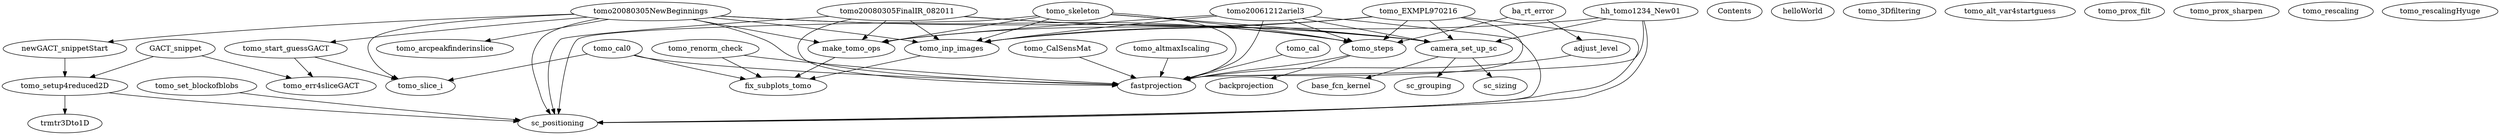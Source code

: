 /* Created by mdot for Matlab */
digraph m2html {
  GACT_snippet -> tomo_err4sliceGACT;
  GACT_snippet -> tomo_setup4reduced2D;
  adjust_level -> fastprojection;
  ba_rt_error -> adjust_level;
  ba_rt_error -> tomo_steps;
  camera_set_up_sc -> base_fcn_kernel;
  camera_set_up_sc -> sc_grouping;
  camera_set_up_sc -> sc_sizing;
  hh_tomo1234_New01 -> camera_set_up_sc;
  hh_tomo1234_New01 -> fastprojection;
  hh_tomo1234_New01 -> sc_positioning;
  hh_tomo1234_New01 -> tomo_inp_images;
  make_tomo_ops -> fix_subplots_tomo;
  newGACT_snippetStart -> tomo_setup4reduced2D;
  tomo20061212ariel3 -> camera_set_up_sc;
  tomo20061212ariel3 -> fastprojection;
  tomo20061212ariel3 -> make_tomo_ops;
  tomo20061212ariel3 -> sc_positioning;
  tomo20061212ariel3 -> tomo_inp_images;
  tomo20061212ariel3 -> tomo_steps;
  tomo20080305FinalIR_082011 -> camera_set_up_sc;
  tomo20080305FinalIR_082011 -> fastprojection;
  tomo20080305FinalIR_082011 -> make_tomo_ops;
  tomo20080305FinalIR_082011 -> sc_positioning;
  tomo20080305FinalIR_082011 -> tomo_inp_images;
  tomo20080305FinalIR_082011 -> tomo_steps;
  tomo20080305NewBeginnings -> camera_set_up_sc;
  tomo20080305NewBeginnings -> fastprojection;
  tomo20080305NewBeginnings -> make_tomo_ops;
  tomo20080305NewBeginnings -> newGACT_snippetStart;
  tomo20080305NewBeginnings -> sc_positioning;
  tomo20080305NewBeginnings -> tomo_arcpeakfinderinslice;
  tomo20080305NewBeginnings -> tomo_inp_images;
  tomo20080305NewBeginnings -> tomo_slice_i;
  tomo20080305NewBeginnings -> tomo_start_guessGACT;
  tomo20080305NewBeginnings -> tomo_steps;
  tomo_CalSensMat -> fastprojection;
  tomo_EXMPL970216 -> camera_set_up_sc;
  tomo_EXMPL970216 -> fastprojection;
  tomo_EXMPL970216 -> make_tomo_ops;
  tomo_EXMPL970216 -> sc_positioning;
  tomo_EXMPL970216 -> tomo_inp_images;
  tomo_EXMPL970216 -> tomo_steps;
  tomo_altmaxIscaling -> fastprojection;
  tomo_cal -> fastprojection;
  tomo_cal0 -> fastprojection;
  tomo_cal0 -> fix_subplots_tomo;
  tomo_cal0 -> tomo_slice_i;
  tomo_inp_images -> fix_subplots_tomo;
  tomo_renorm_check -> fastprojection;
  tomo_renorm_check -> fix_subplots_tomo;
  tomo_set_blockofblobs -> sc_positioning;
  tomo_setup4reduced2D -> sc_positioning;
  tomo_setup4reduced2D -> trmtr3Dto1D;
  tomo_skeleton -> camera_set_up_sc;
  tomo_skeleton -> fastprojection;
  tomo_skeleton -> make_tomo_ops;
  tomo_skeleton -> sc_positioning;
  tomo_skeleton -> tomo_inp_images;
  tomo_skeleton -> tomo_steps;
  tomo_start_guessGACT -> tomo_err4sliceGACT;
  tomo_start_guessGACT -> tomo_slice_i;
  tomo_steps -> backprojection;
  tomo_steps -> fastprojection;

  Contents [URL="Contents.html"];
  GACT_snippet [URL="GACT_snippet.html"];
  adjust_level [URL="adjust_level.html"];
  ba_rt_error [URL="ba_rt_error.html"];
  backprojection [URL="backprojection.html"];
  base_fcn_kernel [URL="base_fcn_kernel.html"];
  camera_set_up_sc [URL="camera_set_up_sc.html"];
  fastprojection [URL="fastprojection.html"];
  fix_subplots_tomo [URL="fix_subplots_tomo.html"];
  helloWorld [URL="helloWorld.html"];
  hh_tomo1234_New01 [URL="hh_tomo1234_New01.html"];
  make_tomo_ops [URL="make_tomo_ops.html"];
  newGACT_snippetStart [URL="newGACT_snippetStart.html"];
  sc_grouping [URL="sc_grouping.html"];
  sc_positioning [URL="sc_positioning.html"];
  sc_sizing [URL="sc_sizing.html"];
  tomo20061212ariel3 [URL="tomo20061212ariel3.html"];
  tomo20080305FinalIR_082011 [URL="tomo20080305FinalIR_082011.html"];
  tomo20080305NewBeginnings [URL="tomo20080305NewBeginnings.html"];
  tomo_3Dfiltering [URL="tomo_3Dfiltering.html"];
  tomo_CalSensMat [URL="tomo_CalSensMat.html"];
  tomo_EXMPL970216 [URL="tomo_EXMPL970216.html"];
  tomo_alt_var4startguess [URL="tomo_alt_var4startguess.html"];
  tomo_altmaxIscaling [URL="tomo_altmaxIscaling.html"];
  tomo_arcpeakfinderinslice [URL="tomo_arcpeakfinderinslice.html"];
  tomo_cal [URL="tomo_cal.html"];
  tomo_cal0 [URL="tomo_cal0.html"];
  tomo_err4sliceGACT [URL="tomo_err4sliceGACT.html"];
  tomo_inp_images [URL="tomo_inp_images.html"];
  tomo_prox_filt [URL="tomo_prox_filt.html"];
  tomo_prox_sharpen [URL="tomo_prox_sharpen.html"];
  tomo_renorm_check [URL="tomo_renorm_check.html"];
  tomo_rescaling [URL="tomo_rescaling.html"];
  tomo_rescalingHyuge [URL="tomo_rescalingHyuge.html"];
  tomo_set_blockofblobs [URL="tomo_set_blockofblobs.html"];
  tomo_setup4reduced2D [URL="tomo_setup4reduced2D.html"];
  tomo_skeleton [URL="tomo_skeleton.html"];
  tomo_slice_i [URL="tomo_slice_i.html"];
  tomo_start_guessGACT [URL="tomo_start_guessGACT.html"];
  tomo_steps [URL="tomo_steps.html"];
  trmtr3Dto1D [URL="trmtr3Dto1D.html"];
}